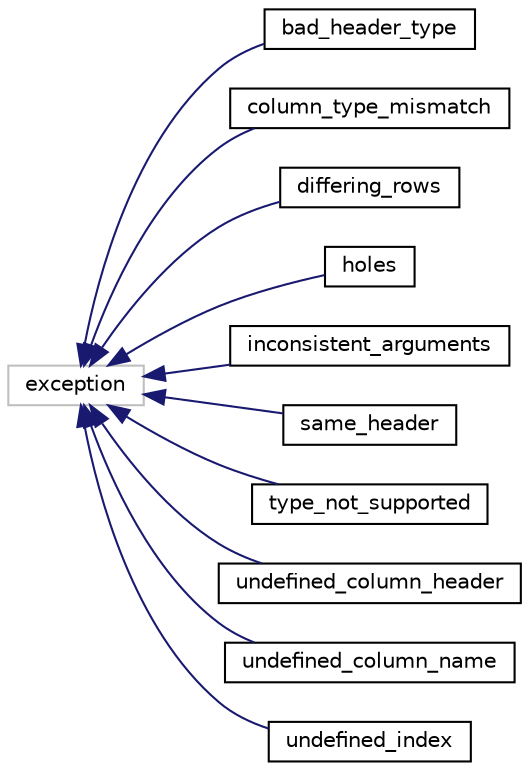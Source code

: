 digraph "Graphical Class Hierarchy"
{
  edge [fontname="Helvetica",fontsize="10",labelfontname="Helvetica",labelfontsize="10"];
  node [fontname="Helvetica",fontsize="10",shape=record];
  rankdir="LR";
  Node1 [label="exception",height=0.2,width=0.4,color="grey75", fillcolor="white", style="filled"];
  Node1 -> Node2 [dir="back",color="midnightblue",fontsize="10",style="solid",fontname="Helvetica"];
  Node2 [label="bad_header_type",height=0.2,width=0.4,color="black", fillcolor="white", style="filled",URL="$structbad__header__type.html"];
  Node1 -> Node3 [dir="back",color="midnightblue",fontsize="10",style="solid",fontname="Helvetica"];
  Node3 [label="column_type_mismatch",height=0.2,width=0.4,color="black", fillcolor="white", style="filled",URL="$structcolumn__type__mismatch.html"];
  Node1 -> Node4 [dir="back",color="midnightblue",fontsize="10",style="solid",fontname="Helvetica"];
  Node4 [label="differing_rows",height=0.2,width=0.4,color="black", fillcolor="white", style="filled",URL="$structdiffering__rows.html"];
  Node1 -> Node5 [dir="back",color="midnightblue",fontsize="10",style="solid",fontname="Helvetica"];
  Node5 [label="holes",height=0.2,width=0.4,color="black", fillcolor="white", style="filled",URL="$structholes.html"];
  Node1 -> Node6 [dir="back",color="midnightblue",fontsize="10",style="solid",fontname="Helvetica"];
  Node6 [label="inconsistent_arguments",height=0.2,width=0.4,color="black", fillcolor="white", style="filled",URL="$structinconsistent__arguments.html"];
  Node1 -> Node7 [dir="back",color="midnightblue",fontsize="10",style="solid",fontname="Helvetica"];
  Node7 [label="same_header",height=0.2,width=0.4,color="black", fillcolor="white", style="filled",URL="$structsame__header.html"];
  Node1 -> Node8 [dir="back",color="midnightblue",fontsize="10",style="solid",fontname="Helvetica"];
  Node8 [label="type_not_supported",height=0.2,width=0.4,color="black", fillcolor="white", style="filled",URL="$structtype__not__supported.html"];
  Node1 -> Node9 [dir="back",color="midnightblue",fontsize="10",style="solid",fontname="Helvetica"];
  Node9 [label="undefined_column_header",height=0.2,width=0.4,color="black", fillcolor="white", style="filled",URL="$structundefined__column__header.html"];
  Node1 -> Node10 [dir="back",color="midnightblue",fontsize="10",style="solid",fontname="Helvetica"];
  Node10 [label="undefined_column_name",height=0.2,width=0.4,color="black", fillcolor="white", style="filled",URL="$structundefined__column__name.html"];
  Node1 -> Node11 [dir="back",color="midnightblue",fontsize="10",style="solid",fontname="Helvetica"];
  Node11 [label="undefined_index",height=0.2,width=0.4,color="black", fillcolor="white", style="filled",URL="$structundefined__index.html"];
}

